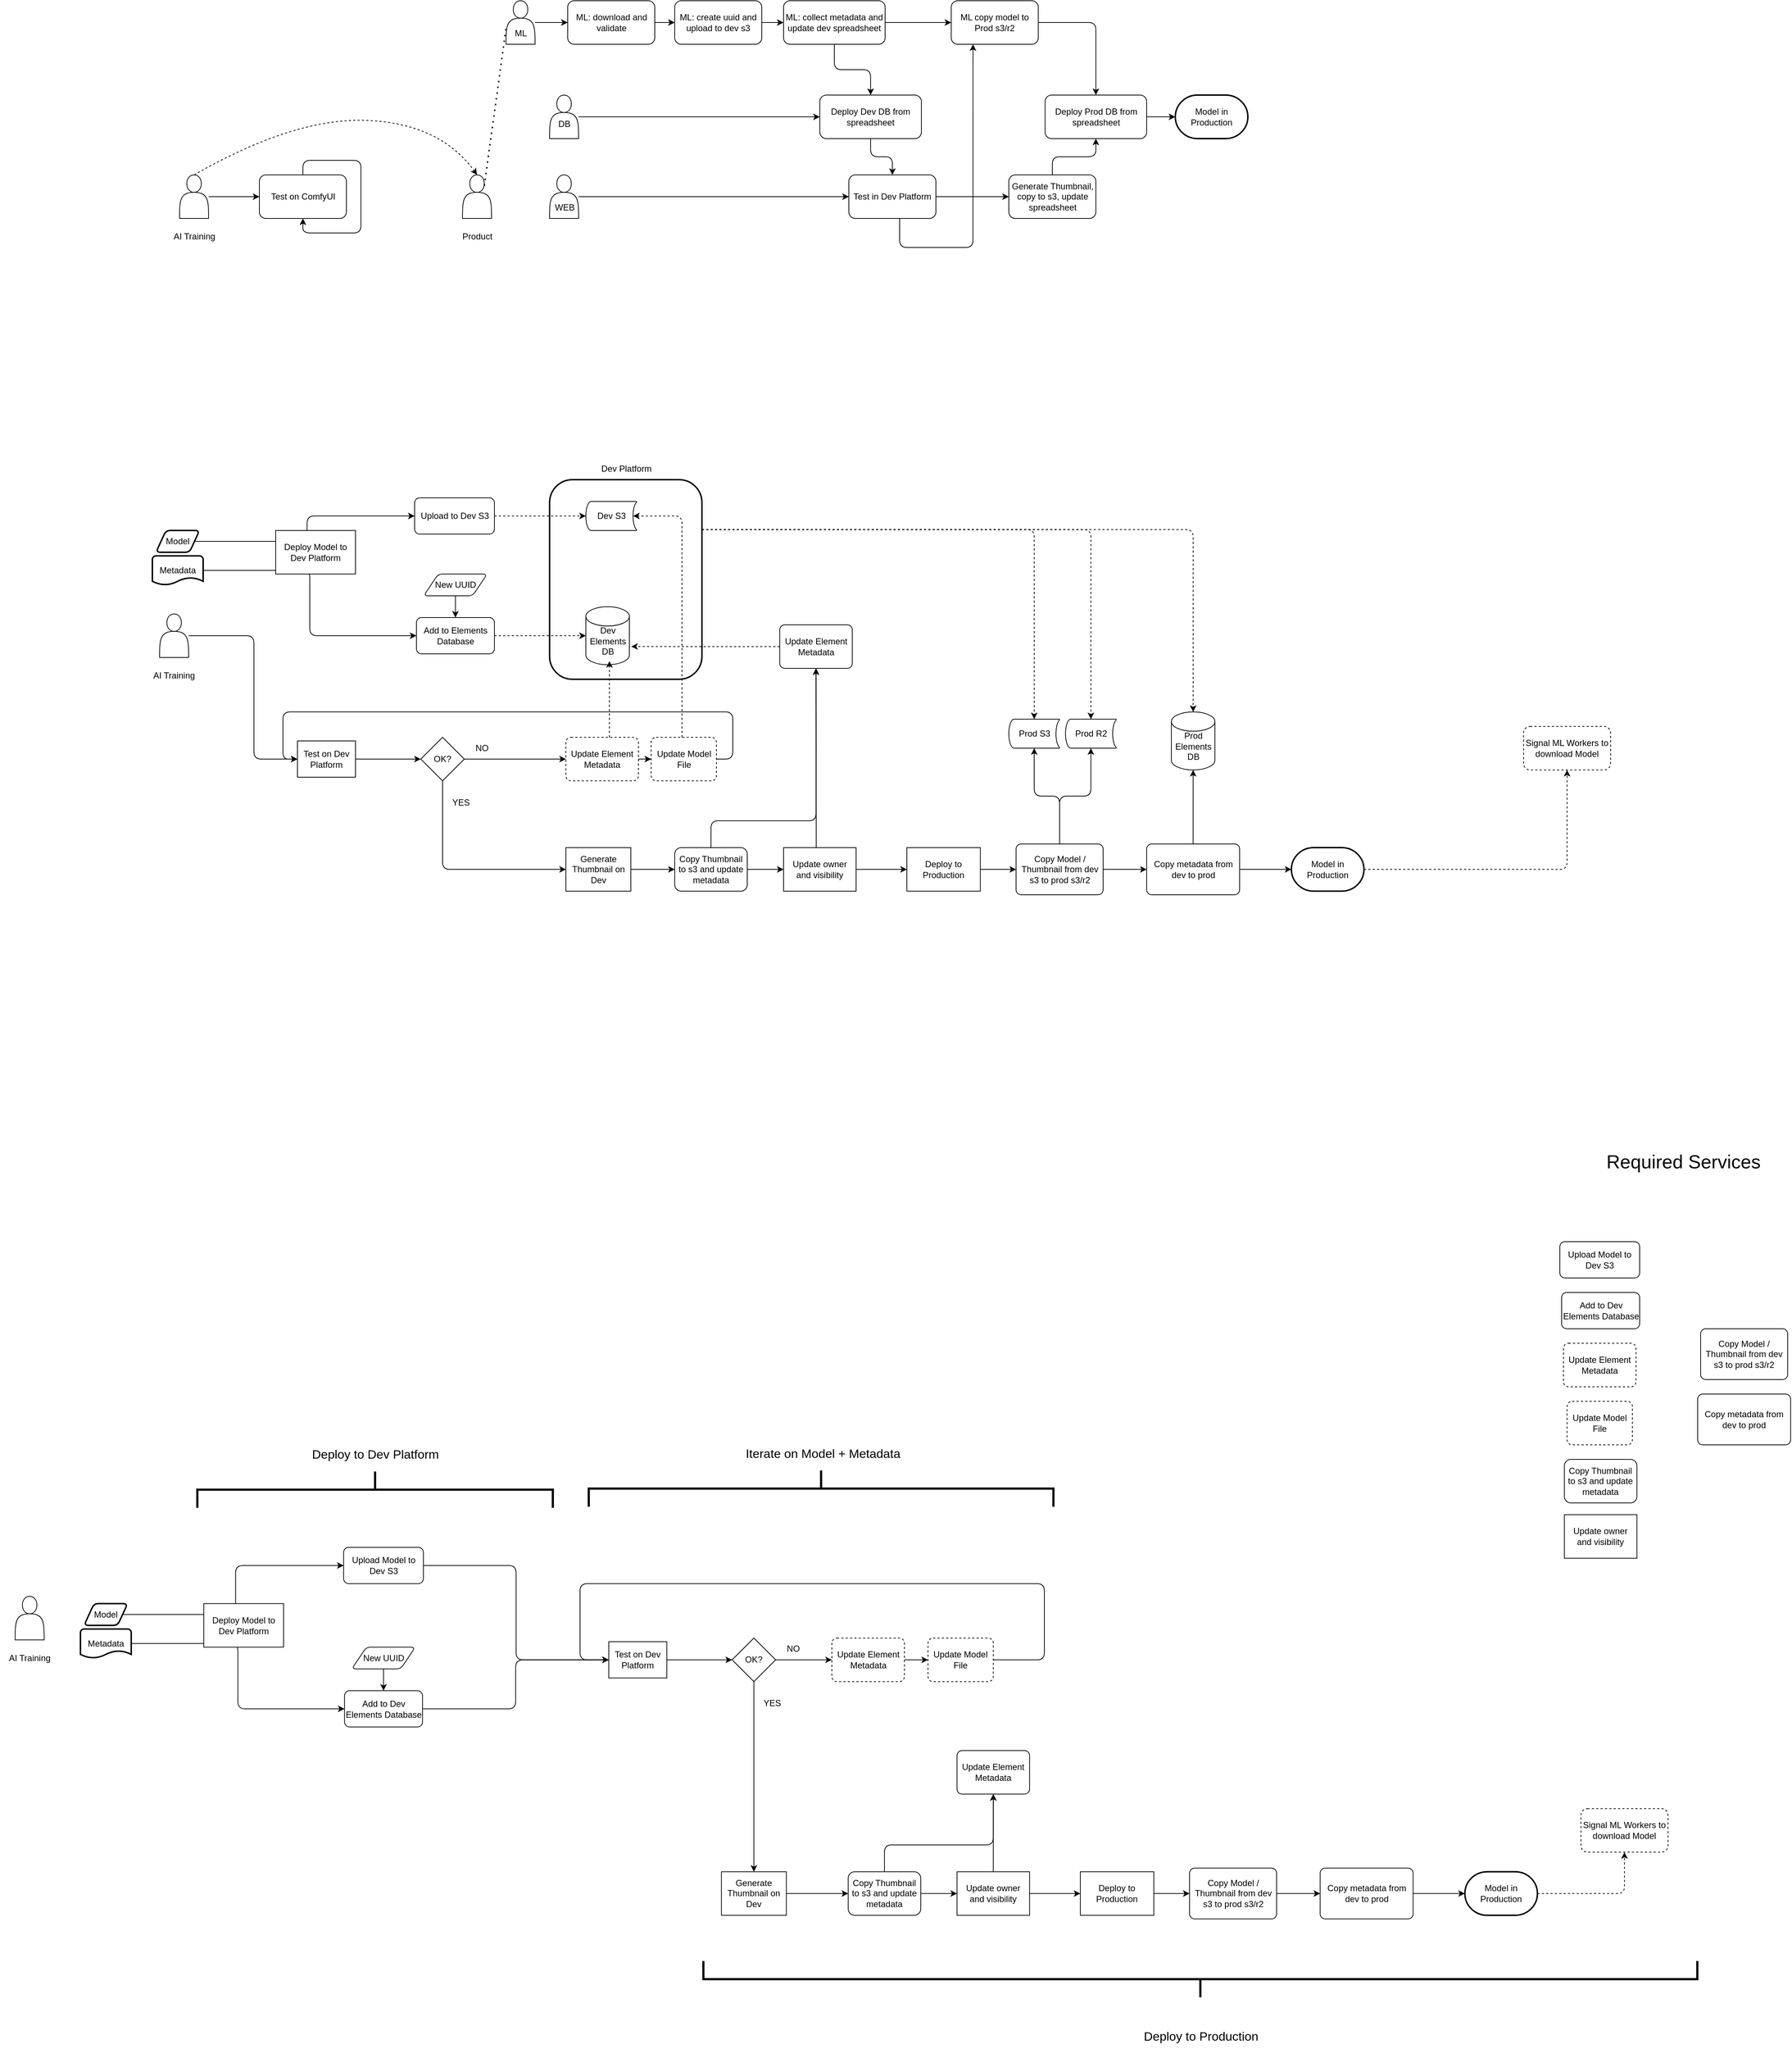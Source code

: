 <mxfile version="21.6.6" type="github">
  <diagram name="Page-1" id="fCquEHRTi7rFjkFJdamn">
    <mxGraphModel dx="4148" dy="2236" grid="1" gridSize="10" guides="1" tooltips="1" connect="1" arrows="1" fold="1" page="1" pageScale="1" pageWidth="3300" pageHeight="4681" math="0" shadow="0">
      <root>
        <mxCell id="0" />
        <mxCell id="1" parent="0" />
        <mxCell id="tbLJHxu7H_uGALW-EGp5-21" style="edgeStyle=orthogonalEdgeStyle;rounded=1;orthogonalLoop=1;jettySize=auto;html=1;entryX=0;entryY=0.5;entryDx=0;entryDy=0;" edge="1" parent="1" source="tbLJHxu7H_uGALW-EGp5-1" target="tbLJHxu7H_uGALW-EGp5-2">
          <mxGeometry relative="1" as="geometry" />
        </mxCell>
        <mxCell id="tbLJHxu7H_uGALW-EGp5-1" value="" style="shape=actor;whiteSpace=wrap;html=1;rounded=1;" vertex="1" parent="1">
          <mxGeometry x="347.5" y="420" width="40" height="60" as="geometry" />
        </mxCell>
        <mxCell id="tbLJHxu7H_uGALW-EGp5-2" value="Test on ComfyUI" style="rounded=1;whiteSpace=wrap;html=1;" vertex="1" parent="1">
          <mxGeometry x="457.5" y="420" width="120" height="60" as="geometry" />
        </mxCell>
        <mxCell id="tbLJHxu7H_uGALW-EGp5-45" style="edgeStyle=orthogonalEdgeStyle;rounded=1;orthogonalLoop=1;jettySize=auto;html=1;" edge="1" parent="1" source="tbLJHxu7H_uGALW-EGp5-4" target="tbLJHxu7H_uGALW-EGp5-5">
          <mxGeometry relative="1" as="geometry" />
        </mxCell>
        <mxCell id="tbLJHxu7H_uGALW-EGp5-4" value="&lt;p style=&quot;line-height: 140%;&quot;&gt;&lt;br&gt;&lt;/p&gt;" style="shape=actor;whiteSpace=wrap;html=1;rounded=1;" vertex="1" parent="1">
          <mxGeometry x="797.5" y="180" width="40" height="60" as="geometry" />
        </mxCell>
        <mxCell id="tbLJHxu7H_uGALW-EGp5-40" style="edgeStyle=orthogonalEdgeStyle;rounded=1;orthogonalLoop=1;jettySize=auto;html=1;entryX=0;entryY=0.5;entryDx=0;entryDy=0;" edge="1" parent="1" source="tbLJHxu7H_uGALW-EGp5-5" target="tbLJHxu7H_uGALW-EGp5-9">
          <mxGeometry relative="1" as="geometry" />
        </mxCell>
        <mxCell id="tbLJHxu7H_uGALW-EGp5-5" value="ML: download and validate" style="rounded=1;whiteSpace=wrap;html=1;" vertex="1" parent="1">
          <mxGeometry x="882.5" y="180" width="120" height="60" as="geometry" />
        </mxCell>
        <mxCell id="tbLJHxu7H_uGALW-EGp5-207" style="edgeStyle=orthogonalEdgeStyle;rounded=1;orthogonalLoop=1;jettySize=auto;html=1;entryX=0;entryY=0.5;entryDx=0;entryDy=0;" edge="1" parent="1" source="tbLJHxu7H_uGALW-EGp5-7" target="tbLJHxu7H_uGALW-EGp5-206">
          <mxGeometry relative="1" as="geometry" />
        </mxCell>
        <mxCell id="tbLJHxu7H_uGALW-EGp5-208" style="edgeStyle=orthogonalEdgeStyle;rounded=1;orthogonalLoop=1;jettySize=auto;html=1;entryX=0.5;entryY=0;entryDx=0;entryDy=0;" edge="1" parent="1" source="tbLJHxu7H_uGALW-EGp5-7" target="tbLJHxu7H_uGALW-EGp5-200">
          <mxGeometry relative="1" as="geometry" />
        </mxCell>
        <mxCell id="tbLJHxu7H_uGALW-EGp5-7" value="ML: collect metadata and update dev spreadsheet" style="rounded=1;whiteSpace=wrap;html=1;" vertex="1" parent="1">
          <mxGeometry x="1180" y="180" width="140" height="60" as="geometry" />
        </mxCell>
        <mxCell id="tbLJHxu7H_uGALW-EGp5-46" style="edgeStyle=orthogonalEdgeStyle;rounded=1;orthogonalLoop=1;jettySize=auto;html=1;entryX=0;entryY=0.5;entryDx=0;entryDy=0;" edge="1" parent="1" source="tbLJHxu7H_uGALW-EGp5-8" target="tbLJHxu7H_uGALW-EGp5-10">
          <mxGeometry relative="1" as="geometry" />
        </mxCell>
        <mxCell id="tbLJHxu7H_uGALW-EGp5-8" value="" style="shape=actor;whiteSpace=wrap;html=1;rounded=1;" vertex="1" parent="1">
          <mxGeometry x="857.5" y="420" width="40" height="60" as="geometry" />
        </mxCell>
        <mxCell id="tbLJHxu7H_uGALW-EGp5-213" style="edgeStyle=orthogonalEdgeStyle;rounded=1;orthogonalLoop=1;jettySize=auto;html=1;entryX=0;entryY=0.5;entryDx=0;entryDy=0;" edge="1" parent="1" source="tbLJHxu7H_uGALW-EGp5-9" target="tbLJHxu7H_uGALW-EGp5-7">
          <mxGeometry relative="1" as="geometry" />
        </mxCell>
        <mxCell id="tbLJHxu7H_uGALW-EGp5-9" value="ML: create uuid and upload to dev s3" style="rounded=1;whiteSpace=wrap;html=1;" vertex="1" parent="1">
          <mxGeometry x="1030" y="180" width="120" height="60" as="geometry" />
        </mxCell>
        <mxCell id="tbLJHxu7H_uGALW-EGp5-204" style="edgeStyle=orthogonalEdgeStyle;rounded=1;orthogonalLoop=1;jettySize=auto;html=1;entryX=0;entryY=0.5;entryDx=0;entryDy=0;" edge="1" parent="1" source="tbLJHxu7H_uGALW-EGp5-10" target="tbLJHxu7H_uGALW-EGp5-203">
          <mxGeometry relative="1" as="geometry" />
        </mxCell>
        <mxCell id="tbLJHxu7H_uGALW-EGp5-211" style="edgeStyle=orthogonalEdgeStyle;rounded=1;orthogonalLoop=1;jettySize=auto;html=1;entryX=0.25;entryY=1;entryDx=0;entryDy=0;" edge="1" parent="1" source="tbLJHxu7H_uGALW-EGp5-10" target="tbLJHxu7H_uGALW-EGp5-206">
          <mxGeometry relative="1" as="geometry">
            <Array as="points">
              <mxPoint x="1340" y="520" />
              <mxPoint x="1441" y="520" />
            </Array>
          </mxGeometry>
        </mxCell>
        <mxCell id="tbLJHxu7H_uGALW-EGp5-10" value="Test in Dev Platform" style="rounded=1;whiteSpace=wrap;html=1;" vertex="1" parent="1">
          <mxGeometry x="1270" y="420" width="120" height="60" as="geometry" />
        </mxCell>
        <mxCell id="tbLJHxu7H_uGALW-EGp5-15" value="Dev S3" style="strokeWidth=1;html=1;shape=mxgraph.flowchart.stored_data;whiteSpace=wrap;rounded=1;" vertex="1" parent="1">
          <mxGeometry x="907.5" y="870" width="70" height="40" as="geometry" />
        </mxCell>
        <mxCell id="tbLJHxu7H_uGALW-EGp5-17" value="&lt;br&gt;Dev Elements DB" style="strokeWidth=1;html=1;shape=mxgraph.flowchart.database;whiteSpace=wrap;rounded=1;" vertex="1" parent="1">
          <mxGeometry x="907.5" y="1015" width="60" height="80" as="geometry" />
        </mxCell>
        <mxCell id="tbLJHxu7H_uGALW-EGp5-23" style="edgeStyle=orthogonalEdgeStyle;rounded=1;orthogonalLoop=1;jettySize=auto;html=1;entryX=0.5;entryY=1;entryDx=0;entryDy=0;" edge="1" parent="1" source="tbLJHxu7H_uGALW-EGp5-2" target="tbLJHxu7H_uGALW-EGp5-2">
          <mxGeometry relative="1" as="geometry" />
        </mxCell>
        <mxCell id="tbLJHxu7H_uGALW-EGp5-24" value="" style="shape=actor;whiteSpace=wrap;html=1;rounded=1;" vertex="1" parent="1">
          <mxGeometry x="737.5" y="420" width="40" height="60" as="geometry" />
        </mxCell>
        <mxCell id="tbLJHxu7H_uGALW-EGp5-25" value="" style="curved=1;endArrow=classic;html=1;rounded=1;exitX=0.5;exitY=0;exitDx=0;exitDy=0;entryX=0.5;entryY=0;entryDx=0;entryDy=0;dashed=1;" edge="1" parent="1" source="tbLJHxu7H_uGALW-EGp5-1" target="tbLJHxu7H_uGALW-EGp5-24">
          <mxGeometry width="50" height="50" relative="1" as="geometry">
            <mxPoint x="1137.5" y="500" as="sourcePoint" />
            <mxPoint x="1187.5" y="450" as="targetPoint" />
            <Array as="points">
              <mxPoint x="507.5" y="340" />
              <mxPoint x="707.5" y="350" />
            </Array>
          </mxGeometry>
        </mxCell>
        <mxCell id="tbLJHxu7H_uGALW-EGp5-26" value="AI Training" style="text;html=1;strokeColor=none;fillColor=none;align=center;verticalAlign=middle;whiteSpace=wrap;rounded=1;" vertex="1" parent="1">
          <mxGeometry x="327.5" y="490" width="80" height="30" as="geometry" />
        </mxCell>
        <mxCell id="tbLJHxu7H_uGALW-EGp5-27" value="Product" style="text;html=1;strokeColor=none;fillColor=none;align=center;verticalAlign=middle;whiteSpace=wrap;rounded=1;" vertex="1" parent="1">
          <mxGeometry x="717.5" y="490" width="80" height="30" as="geometry" />
        </mxCell>
        <mxCell id="tbLJHxu7H_uGALW-EGp5-31" value="" style="endArrow=none;dashed=1;html=1;dashPattern=1 3;strokeWidth=2;rounded=1;exitX=0.75;exitY=0.25;exitDx=0;exitDy=0;exitPerimeter=0;entryX=0.008;entryY=0.592;entryDx=0;entryDy=0;entryPerimeter=0;" edge="1" parent="1" source="tbLJHxu7H_uGALW-EGp5-24" target="tbLJHxu7H_uGALW-EGp5-4">
          <mxGeometry width="50" height="50" relative="1" as="geometry">
            <mxPoint x="1027.5" y="470" as="sourcePoint" />
            <mxPoint x="1077.5" y="420" as="targetPoint" />
          </mxGeometry>
        </mxCell>
        <mxCell id="tbLJHxu7H_uGALW-EGp5-34" value="ML" style="text;html=1;strokeColor=none;fillColor=none;align=center;verticalAlign=middle;whiteSpace=wrap;rounded=1;" vertex="1" parent="1">
          <mxGeometry x="777.5" y="210" width="80" height="30" as="geometry" />
        </mxCell>
        <mxCell id="tbLJHxu7H_uGALW-EGp5-52" value="Model in Production" style="strokeWidth=2;html=1;shape=mxgraph.flowchart.terminator;whiteSpace=wrap;rounded=1;" vertex="1" parent="1">
          <mxGeometry x="1720" y="310" width="100" height="60" as="geometry" />
        </mxCell>
        <mxCell id="tbLJHxu7H_uGALW-EGp5-80" style="edgeStyle=orthogonalEdgeStyle;rounded=1;orthogonalLoop=1;jettySize=auto;html=1;entryX=0;entryY=0.5;entryDx=0;entryDy=0;" edge="1" parent="1" source="tbLJHxu7H_uGALW-EGp5-54" target="tbLJHxu7H_uGALW-EGp5-79">
          <mxGeometry relative="1" as="geometry">
            <Array as="points">
              <mxPoint x="450" y="1055" />
              <mxPoint x="450" y="1225" />
            </Array>
          </mxGeometry>
        </mxCell>
        <mxCell id="tbLJHxu7H_uGALW-EGp5-54" value="" style="shape=actor;whiteSpace=wrap;html=1;rounded=1;" vertex="1" parent="1">
          <mxGeometry x="320" y="1025" width="40" height="60" as="geometry" />
        </mxCell>
        <mxCell id="tbLJHxu7H_uGALW-EGp5-55" value="AI Training" style="text;html=1;strokeColor=none;fillColor=none;align=center;verticalAlign=middle;whiteSpace=wrap;rounded=1;" vertex="1" parent="1">
          <mxGeometry x="300" y="1095" width="80" height="30" as="geometry" />
        </mxCell>
        <mxCell id="tbLJHxu7H_uGALW-EGp5-128" style="edgeStyle=orthogonalEdgeStyle;rounded=1;orthogonalLoop=1;jettySize=auto;html=1;entryX=0;entryY=0.5;entryDx=0;entryDy=0;" edge="1" parent="1" source="tbLJHxu7H_uGALW-EGp5-56" target="tbLJHxu7H_uGALW-EGp5-63">
          <mxGeometry relative="1" as="geometry" />
        </mxCell>
        <mxCell id="tbLJHxu7H_uGALW-EGp5-56" value="Model" style="shape=parallelogram;html=1;strokeWidth=2;perimeter=parallelogramPerimeter;whiteSpace=wrap;rounded=1;arcSize=12;size=0.23;" vertex="1" parent="1">
          <mxGeometry x="315" y="910" width="60" height="30" as="geometry" />
        </mxCell>
        <mxCell id="tbLJHxu7H_uGALW-EGp5-129" style="edgeStyle=orthogonalEdgeStyle;rounded=1;orthogonalLoop=1;jettySize=auto;html=1;entryX=0;entryY=0.5;entryDx=0;entryDy=0;" edge="1" parent="1" source="tbLJHxu7H_uGALW-EGp5-61" target="tbLJHxu7H_uGALW-EGp5-64">
          <mxGeometry relative="1" as="geometry" />
        </mxCell>
        <mxCell id="tbLJHxu7H_uGALW-EGp5-61" value="Metadata" style="strokeWidth=2;html=1;shape=mxgraph.flowchart.document2;whiteSpace=wrap;size=0.25;rounded=1;" vertex="1" parent="1">
          <mxGeometry x="310" y="945" width="70" height="40" as="geometry" />
        </mxCell>
        <mxCell id="tbLJHxu7H_uGALW-EGp5-95" style="edgeStyle=orthogonalEdgeStyle;rounded=1;orthogonalLoop=1;jettySize=auto;html=1;entryX=0;entryY=0.5;entryDx=0;entryDy=0;entryPerimeter=0;dashed=1;strokeWidth=1;" edge="1" parent="1" source="tbLJHxu7H_uGALW-EGp5-63" target="tbLJHxu7H_uGALW-EGp5-15">
          <mxGeometry relative="1" as="geometry">
            <Array as="points">
              <mxPoint x="780" y="890" />
              <mxPoint x="780" y="890" />
            </Array>
          </mxGeometry>
        </mxCell>
        <mxCell id="tbLJHxu7H_uGALW-EGp5-63" value="Upload to Dev S3" style="rounded=1;whiteSpace=wrap;html=1;absoluteArcSize=1;arcSize=14;strokeWidth=1;" vertex="1" parent="1">
          <mxGeometry x="671.5" y="865" width="110" height="50" as="geometry" />
        </mxCell>
        <mxCell id="tbLJHxu7H_uGALW-EGp5-85" style="edgeStyle=orthogonalEdgeStyle;rounded=1;orthogonalLoop=1;jettySize=auto;html=1;entryX=0;entryY=0.5;entryDx=0;entryDy=0;entryPerimeter=0;dashed=1;strokeWidth=1;" edge="1" parent="1" source="tbLJHxu7H_uGALW-EGp5-64" target="tbLJHxu7H_uGALW-EGp5-17">
          <mxGeometry relative="1" as="geometry" />
        </mxCell>
        <mxCell id="tbLJHxu7H_uGALW-EGp5-64" value="Add to Elements Database" style="rounded=1;whiteSpace=wrap;html=1;absoluteArcSize=1;arcSize=14;strokeWidth=1;" vertex="1" parent="1">
          <mxGeometry x="674" y="1030" width="107.5" height="50" as="geometry" />
        </mxCell>
        <mxCell id="tbLJHxu7H_uGALW-EGp5-77" style="edgeStyle=orthogonalEdgeStyle;rounded=1;orthogonalLoop=1;jettySize=auto;html=1;entryX=0.5;entryY=0;entryDx=0;entryDy=0;strokeWidth=1;" edge="1" parent="1" source="tbLJHxu7H_uGALW-EGp5-73" target="tbLJHxu7H_uGALW-EGp5-64">
          <mxGeometry relative="1" as="geometry" />
        </mxCell>
        <mxCell id="tbLJHxu7H_uGALW-EGp5-73" value="New UUID" style="shape=parallelogram;html=1;strokeWidth=1;perimeter=parallelogramPerimeter;whiteSpace=wrap;rounded=1;arcSize=12;size=0.23;" vertex="1" parent="1">
          <mxGeometry x="684" y="970" width="87.5" height="30" as="geometry" />
        </mxCell>
        <mxCell id="tbLJHxu7H_uGALW-EGp5-99" style="edgeStyle=orthogonalEdgeStyle;rounded=1;orthogonalLoop=1;jettySize=auto;html=1;entryX=0;entryY=0.5;entryDx=0;entryDy=0;entryPerimeter=0;strokeWidth=1;" edge="1" parent="1" source="tbLJHxu7H_uGALW-EGp5-79" target="tbLJHxu7H_uGALW-EGp5-86">
          <mxGeometry relative="1" as="geometry" />
        </mxCell>
        <mxCell id="tbLJHxu7H_uGALW-EGp5-79" value="Test on Dev Platform" style="rounded=1;whiteSpace=wrap;html=1;absoluteArcSize=1;arcSize=0;strokeWidth=1;" vertex="1" parent="1">
          <mxGeometry x="510" y="1200" width="80" height="50" as="geometry" />
        </mxCell>
        <mxCell id="tbLJHxu7H_uGALW-EGp5-96" style="edgeStyle=orthogonalEdgeStyle;rounded=1;orthogonalLoop=1;jettySize=auto;html=1;entryX=0;entryY=0.5;entryDx=0;entryDy=0;strokeWidth=1;" edge="1" parent="1" source="tbLJHxu7H_uGALW-EGp5-86" target="tbLJHxu7H_uGALW-EGp5-92">
          <mxGeometry relative="1" as="geometry" />
        </mxCell>
        <mxCell id="tbLJHxu7H_uGALW-EGp5-161" style="edgeStyle=orthogonalEdgeStyle;rounded=1;orthogonalLoop=1;jettySize=auto;html=1;entryX=0;entryY=0.5;entryDx=0;entryDy=0;" edge="1" parent="1" source="tbLJHxu7H_uGALW-EGp5-86" target="tbLJHxu7H_uGALW-EGp5-103">
          <mxGeometry relative="1" as="geometry">
            <Array as="points">
              <mxPoint x="710" y="1377" />
            </Array>
          </mxGeometry>
        </mxCell>
        <mxCell id="tbLJHxu7H_uGALW-EGp5-86" value="OK?" style="strokeWidth=1;html=1;shape=mxgraph.flowchart.decision;whiteSpace=wrap;rounded=1;" vertex="1" parent="1">
          <mxGeometry x="680" y="1195" width="60" height="60" as="geometry" />
        </mxCell>
        <mxCell id="tbLJHxu7H_uGALW-EGp5-110" style="edgeStyle=orthogonalEdgeStyle;rounded=1;orthogonalLoop=1;jettySize=auto;html=1;entryX=0;entryY=0.5;entryDx=0;entryDy=0;strokeWidth=1;" edge="1" parent="1" source="tbLJHxu7H_uGALW-EGp5-92" target="tbLJHxu7H_uGALW-EGp5-107">
          <mxGeometry relative="1" as="geometry" />
        </mxCell>
        <mxCell id="tbLJHxu7H_uGALW-EGp5-131" style="edgeStyle=orthogonalEdgeStyle;rounded=1;orthogonalLoop=1;jettySize=auto;html=1;entryX=0.393;entryY=0.909;entryDx=0;entryDy=0;entryPerimeter=0;dashed=1;strokeWidth=1;" edge="1" parent="1" source="tbLJHxu7H_uGALW-EGp5-92" target="tbLJHxu7H_uGALW-EGp5-124">
          <mxGeometry relative="1" as="geometry">
            <Array as="points">
              <mxPoint x="940" y="1170" />
              <mxPoint x="940" y="1170" />
            </Array>
          </mxGeometry>
        </mxCell>
        <mxCell id="tbLJHxu7H_uGALW-EGp5-92" value="Update Element Metadata" style="rounded=1;whiteSpace=wrap;html=1;absoluteArcSize=1;arcSize=14;strokeWidth=1;dashed=1;" vertex="1" parent="1">
          <mxGeometry x="880" y="1195" width="100" height="60" as="geometry" />
        </mxCell>
        <mxCell id="tbLJHxu7H_uGALW-EGp5-100" value="NO" style="text;html=1;align=center;verticalAlign=middle;resizable=0;points=[];autosize=1;strokeColor=none;fillColor=none;strokeWidth=1;" vertex="1" parent="1">
          <mxGeometry x="744.25" y="1195" width="40" height="30" as="geometry" />
        </mxCell>
        <mxCell id="tbLJHxu7H_uGALW-EGp5-102" value="YES" style="text;html=1;align=center;verticalAlign=middle;resizable=0;points=[];autosize=1;strokeColor=none;fillColor=none;strokeWidth=1;" vertex="1" parent="1">
          <mxGeometry x="710" y="1270" width="50" height="30" as="geometry" />
        </mxCell>
        <mxCell id="tbLJHxu7H_uGALW-EGp5-160" style="edgeStyle=orthogonalEdgeStyle;rounded=1;orthogonalLoop=1;jettySize=auto;html=1;entryX=0;entryY=0.5;entryDx=0;entryDy=0;" edge="1" parent="1" source="tbLJHxu7H_uGALW-EGp5-103" target="tbLJHxu7H_uGALW-EGp5-159">
          <mxGeometry relative="1" as="geometry" />
        </mxCell>
        <mxCell id="tbLJHxu7H_uGALW-EGp5-103" value="Generate Thumbnail on Dev" style="rounded=1;whiteSpace=wrap;html=1;absoluteArcSize=1;arcSize=0;strokeWidth=1;" vertex="1" parent="1">
          <mxGeometry x="880" y="1347" width="89.5" height="60" as="geometry" />
        </mxCell>
        <mxCell id="tbLJHxu7H_uGALW-EGp5-109" style="edgeStyle=orthogonalEdgeStyle;rounded=1;orthogonalLoop=1;jettySize=auto;html=1;entryX=0.93;entryY=0.5;entryDx=0;entryDy=0;entryPerimeter=0;dashed=1;strokeWidth=1;" edge="1" parent="1" source="tbLJHxu7H_uGALW-EGp5-107" target="tbLJHxu7H_uGALW-EGp5-15">
          <mxGeometry relative="1" as="geometry">
            <Array as="points">
              <mxPoint x="1040" y="890" />
            </Array>
          </mxGeometry>
        </mxCell>
        <mxCell id="tbLJHxu7H_uGALW-EGp5-158" style="edgeStyle=orthogonalEdgeStyle;rounded=1;orthogonalLoop=1;jettySize=auto;html=1;entryX=0;entryY=0.5;entryDx=0;entryDy=0;" edge="1" parent="1" source="tbLJHxu7H_uGALW-EGp5-107" target="tbLJHxu7H_uGALW-EGp5-79">
          <mxGeometry relative="1" as="geometry">
            <Array as="points">
              <mxPoint x="1110" y="1225" />
              <mxPoint x="1110" y="1160" />
              <mxPoint x="490" y="1160" />
              <mxPoint x="490" y="1225" />
            </Array>
          </mxGeometry>
        </mxCell>
        <mxCell id="tbLJHxu7H_uGALW-EGp5-107" value="Update Model File" style="rounded=1;whiteSpace=wrap;html=1;absoluteArcSize=1;arcSize=14;strokeWidth=1;dashed=1;" vertex="1" parent="1">
          <mxGeometry x="997.5" y="1195" width="90" height="60" as="geometry" />
        </mxCell>
        <mxCell id="tbLJHxu7H_uGALW-EGp5-140" style="edgeStyle=orthogonalEdgeStyle;rounded=1;orthogonalLoop=1;jettySize=auto;html=1;entryX=0;entryY=0.5;entryDx=0;entryDy=0;" edge="1" parent="1" source="tbLJHxu7H_uGALW-EGp5-111" target="tbLJHxu7H_uGALW-EGp5-119">
          <mxGeometry relative="1" as="geometry" />
        </mxCell>
        <mxCell id="tbLJHxu7H_uGALW-EGp5-111" value="Deploy to Production" style="rounded=1;whiteSpace=wrap;html=1;absoluteArcSize=1;arcSize=0;strokeWidth=1;" vertex="1" parent="1">
          <mxGeometry x="1350" y="1347" width="101.25" height="60" as="geometry" />
        </mxCell>
        <mxCell id="tbLJHxu7H_uGALW-EGp5-116" style="edgeStyle=orthogonalEdgeStyle;rounded=1;orthogonalLoop=1;jettySize=auto;html=1;entryX=0;entryY=0.5;entryDx=0;entryDy=0;strokeWidth=1;" edge="1" parent="1" source="tbLJHxu7H_uGALW-EGp5-112" target="tbLJHxu7H_uGALW-EGp5-111">
          <mxGeometry relative="1" as="geometry" />
        </mxCell>
        <mxCell id="tbLJHxu7H_uGALW-EGp5-136" style="edgeStyle=orthogonalEdgeStyle;rounded=1;orthogonalLoop=1;jettySize=auto;html=1;entryX=0.5;entryY=1;entryDx=0;entryDy=0;strokeWidth=1;" edge="1" parent="1" source="tbLJHxu7H_uGALW-EGp5-112" target="tbLJHxu7H_uGALW-EGp5-132">
          <mxGeometry relative="1" as="geometry">
            <Array as="points">
              <mxPoint x="1225" y="1200" />
              <mxPoint x="1225" y="1200" />
            </Array>
          </mxGeometry>
        </mxCell>
        <mxCell id="tbLJHxu7H_uGALW-EGp5-112" value="Update owner and visibility" style="rounded=1;whiteSpace=wrap;html=1;absoluteArcSize=1;arcSize=0;strokeWidth=1;" vertex="1" parent="1">
          <mxGeometry x="1180" y="1347" width="100" height="60" as="geometry" />
        </mxCell>
        <mxCell id="tbLJHxu7H_uGALW-EGp5-144" style="edgeStyle=orthogonalEdgeStyle;rounded=1;orthogonalLoop=1;jettySize=auto;html=1;entryX=0.5;entryY=1;entryDx=0;entryDy=0;entryPerimeter=0;" edge="1" parent="1" source="tbLJHxu7H_uGALW-EGp5-118" target="tbLJHxu7H_uGALW-EGp5-137">
          <mxGeometry relative="1" as="geometry" />
        </mxCell>
        <mxCell id="tbLJHxu7H_uGALW-EGp5-167" style="edgeStyle=orthogonalEdgeStyle;rounded=1;orthogonalLoop=1;jettySize=auto;html=1;entryX=0;entryY=0.5;entryDx=0;entryDy=0;entryPerimeter=0;" edge="1" parent="1" source="tbLJHxu7H_uGALW-EGp5-118" target="tbLJHxu7H_uGALW-EGp5-166">
          <mxGeometry relative="1" as="geometry" />
        </mxCell>
        <mxCell id="tbLJHxu7H_uGALW-EGp5-118" value="Copy metadata from dev to prod" style="rounded=1;whiteSpace=wrap;html=1;absoluteArcSize=1;arcSize=14;strokeWidth=1;" vertex="1" parent="1">
          <mxGeometry x="1680.5" y="1342" width="128.13" height="70" as="geometry" />
        </mxCell>
        <mxCell id="tbLJHxu7H_uGALW-EGp5-141" style="edgeStyle=orthogonalEdgeStyle;rounded=1;orthogonalLoop=1;jettySize=auto;html=1;entryX=0;entryY=0.5;entryDx=0;entryDy=0;" edge="1" parent="1" source="tbLJHxu7H_uGALW-EGp5-119" target="tbLJHxu7H_uGALW-EGp5-118">
          <mxGeometry relative="1" as="geometry" />
        </mxCell>
        <mxCell id="tbLJHxu7H_uGALW-EGp5-142" style="edgeStyle=orthogonalEdgeStyle;rounded=1;orthogonalLoop=1;jettySize=auto;html=1;" edge="1" parent="1" source="tbLJHxu7H_uGALW-EGp5-119" target="tbLJHxu7H_uGALW-EGp5-138">
          <mxGeometry relative="1" as="geometry" />
        </mxCell>
        <mxCell id="tbLJHxu7H_uGALW-EGp5-143" style="edgeStyle=orthogonalEdgeStyle;rounded=1;orthogonalLoop=1;jettySize=auto;html=1;entryX=0.5;entryY=1;entryDx=0;entryDy=0;entryPerimeter=0;" edge="1" parent="1" source="tbLJHxu7H_uGALW-EGp5-119" target="tbLJHxu7H_uGALW-EGp5-139">
          <mxGeometry relative="1" as="geometry" />
        </mxCell>
        <mxCell id="tbLJHxu7H_uGALW-EGp5-119" value="Copy Model / Thumbnail from dev s3 to prod s3/r2" style="rounded=1;whiteSpace=wrap;html=1;absoluteArcSize=1;arcSize=14;strokeWidth=1;" vertex="1" parent="1">
          <mxGeometry x="1500.5" y="1342" width="120" height="70" as="geometry" />
        </mxCell>
        <mxCell id="tbLJHxu7H_uGALW-EGp5-147" style="edgeStyle=orthogonalEdgeStyle;rounded=1;orthogonalLoop=1;jettySize=auto;html=1;exitX=1;exitY=0.25;exitDx=0;exitDy=0;entryX=0.5;entryY=0;entryDx=0;entryDy=0;entryPerimeter=0;dashed=1;" edge="1" parent="1" source="tbLJHxu7H_uGALW-EGp5-124" target="tbLJHxu7H_uGALW-EGp5-138">
          <mxGeometry relative="1" as="geometry" />
        </mxCell>
        <mxCell id="tbLJHxu7H_uGALW-EGp5-149" style="edgeStyle=orthogonalEdgeStyle;rounded=1;orthogonalLoop=1;jettySize=auto;html=1;exitX=1;exitY=0.25;exitDx=0;exitDy=0;entryX=0.5;entryY=0;entryDx=0;entryDy=0;entryPerimeter=0;dashed=1;" edge="1" parent="1" source="tbLJHxu7H_uGALW-EGp5-124" target="tbLJHxu7H_uGALW-EGp5-139">
          <mxGeometry relative="1" as="geometry" />
        </mxCell>
        <mxCell id="tbLJHxu7H_uGALW-EGp5-150" style="edgeStyle=orthogonalEdgeStyle;rounded=1;orthogonalLoop=1;jettySize=auto;html=1;exitX=1;exitY=0.25;exitDx=0;exitDy=0;entryX=0.5;entryY=0;entryDx=0;entryDy=0;entryPerimeter=0;dashed=1;" edge="1" parent="1" source="tbLJHxu7H_uGALW-EGp5-124" target="tbLJHxu7H_uGALW-EGp5-137">
          <mxGeometry relative="1" as="geometry" />
        </mxCell>
        <mxCell id="tbLJHxu7H_uGALW-EGp5-124" value="" style="rounded=1;whiteSpace=wrap;html=1;fillColor=none;strokeWidth=2;deletable=1;" vertex="1" parent="1">
          <mxGeometry x="857.5" y="840" width="210" height="275" as="geometry" />
        </mxCell>
        <mxCell id="tbLJHxu7H_uGALW-EGp5-126" value="Dev Platform" style="text;html=1;align=center;verticalAlign=middle;resizable=0;points=[];autosize=1;strokeColor=none;fillColor=none;strokeWidth=1;" vertex="1" parent="1">
          <mxGeometry x="917.5" y="810" width="90" height="30" as="geometry" />
        </mxCell>
        <mxCell id="tbLJHxu7H_uGALW-EGp5-127" value="Deploy Model to Dev Platform" style="rounded=1;whiteSpace=wrap;html=1;arcSize=0;strokeWidth=1;" vertex="1" parent="1">
          <mxGeometry x="480" y="910" width="110" height="60" as="geometry" />
        </mxCell>
        <mxCell id="tbLJHxu7H_uGALW-EGp5-135" style="edgeStyle=orthogonalEdgeStyle;rounded=1;orthogonalLoop=1;jettySize=auto;html=1;entryX=0.536;entryY=0.836;entryDx=0;entryDy=0;entryPerimeter=0;dashed=1;strokeWidth=1;" edge="1" parent="1" source="tbLJHxu7H_uGALW-EGp5-132" target="tbLJHxu7H_uGALW-EGp5-124">
          <mxGeometry relative="1" as="geometry" />
        </mxCell>
        <mxCell id="tbLJHxu7H_uGALW-EGp5-132" value="Update Element Metadata" style="rounded=1;whiteSpace=wrap;html=1;absoluteArcSize=1;arcSize=14;strokeWidth=1;" vertex="1" parent="1">
          <mxGeometry x="1174.75" y="1040" width="100" height="60" as="geometry" />
        </mxCell>
        <mxCell id="tbLJHxu7H_uGALW-EGp5-137" value="&lt;br&gt;Prod Elements DB" style="strokeWidth=1;html=1;shape=mxgraph.flowchart.database;whiteSpace=wrap;rounded=1;" vertex="1" parent="1">
          <mxGeometry x="1714.57" y="1160" width="60" height="80" as="geometry" />
        </mxCell>
        <mxCell id="tbLJHxu7H_uGALW-EGp5-138" value="Prod S3" style="strokeWidth=1;html=1;shape=mxgraph.flowchart.stored_data;whiteSpace=wrap;rounded=1;" vertex="1" parent="1">
          <mxGeometry x="1490.5" y="1170" width="70" height="40" as="geometry" />
        </mxCell>
        <mxCell id="tbLJHxu7H_uGALW-EGp5-139" value="Prod R2" style="strokeWidth=1;html=1;shape=mxgraph.flowchart.stored_data;whiteSpace=wrap;rounded=1;" vertex="1" parent="1">
          <mxGeometry x="1568.63" y="1170" width="70" height="40" as="geometry" />
        </mxCell>
        <mxCell id="tbLJHxu7H_uGALW-EGp5-163" style="edgeStyle=orthogonalEdgeStyle;rounded=1;orthogonalLoop=1;jettySize=auto;html=1;entryX=0;entryY=0.5;entryDx=0;entryDy=0;" edge="1" parent="1" source="tbLJHxu7H_uGALW-EGp5-159" target="tbLJHxu7H_uGALW-EGp5-112">
          <mxGeometry relative="1" as="geometry" />
        </mxCell>
        <mxCell id="tbLJHxu7H_uGALW-EGp5-164" style="edgeStyle=orthogonalEdgeStyle;rounded=1;orthogonalLoop=1;jettySize=auto;html=1;entryX=0.5;entryY=1;entryDx=0;entryDy=0;" edge="1" parent="1" source="tbLJHxu7H_uGALW-EGp5-159" target="tbLJHxu7H_uGALW-EGp5-132">
          <mxGeometry relative="1" as="geometry">
            <Array as="points">
              <mxPoint x="1080" y="1310" />
              <mxPoint x="1225" y="1310" />
            </Array>
          </mxGeometry>
        </mxCell>
        <mxCell id="tbLJHxu7H_uGALW-EGp5-159" value="Copy Thumbnail to s3 and update metadata" style="rounded=1;whiteSpace=wrap;html=1;" vertex="1" parent="1">
          <mxGeometry x="1030" y="1347" width="100" height="60" as="geometry" />
        </mxCell>
        <mxCell id="tbLJHxu7H_uGALW-EGp5-170" style="edgeStyle=orthogonalEdgeStyle;rounded=1;orthogonalLoop=1;jettySize=auto;html=1;entryX=0.5;entryY=1;entryDx=0;entryDy=0;dashed=1;" edge="1" parent="1" source="tbLJHxu7H_uGALW-EGp5-166" target="tbLJHxu7H_uGALW-EGp5-169">
          <mxGeometry relative="1" as="geometry" />
        </mxCell>
        <mxCell id="tbLJHxu7H_uGALW-EGp5-166" value="Model in Production" style="strokeWidth=2;html=1;shape=mxgraph.flowchart.terminator;whiteSpace=wrap;rounded=1;" vertex="1" parent="1">
          <mxGeometry x="1880" y="1347" width="100" height="60" as="geometry" />
        </mxCell>
        <mxCell id="tbLJHxu7H_uGALW-EGp5-169" value="Signal ML Workers to download Model" style="rounded=1;whiteSpace=wrap;html=1;dashed=1;" vertex="1" parent="1">
          <mxGeometry x="2200" y="1180" width="120" height="60" as="geometry" />
        </mxCell>
        <mxCell id="tbLJHxu7H_uGALW-EGp5-197" style="edgeStyle=orthogonalEdgeStyle;rounded=1;orthogonalLoop=1;jettySize=auto;html=1;entryX=0;entryY=0.5;entryDx=0;entryDy=0;" edge="1" parent="1" source="tbLJHxu7H_uGALW-EGp5-198" target="tbLJHxu7H_uGALW-EGp5-200">
          <mxGeometry relative="1" as="geometry">
            <mxPoint x="987.5" y="360" as="targetPoint" />
          </mxGeometry>
        </mxCell>
        <mxCell id="tbLJHxu7H_uGALW-EGp5-198" value="" style="shape=actor;whiteSpace=wrap;html=1;rounded=1;" vertex="1" parent="1">
          <mxGeometry x="857.5" y="310" width="40" height="60" as="geometry" />
        </mxCell>
        <mxCell id="tbLJHxu7H_uGALW-EGp5-199" value="DB" style="text;html=1;strokeColor=none;fillColor=none;align=center;verticalAlign=middle;whiteSpace=wrap;rounded=1;" vertex="1" parent="1">
          <mxGeometry x="837.5" y="335" width="80" height="30" as="geometry" />
        </mxCell>
        <mxCell id="tbLJHxu7H_uGALW-EGp5-209" style="edgeStyle=orthogonalEdgeStyle;rounded=1;orthogonalLoop=1;jettySize=auto;html=1;entryX=0.5;entryY=0;entryDx=0;entryDy=0;" edge="1" parent="1" source="tbLJHxu7H_uGALW-EGp5-200" target="tbLJHxu7H_uGALW-EGp5-10">
          <mxGeometry relative="1" as="geometry" />
        </mxCell>
        <mxCell id="tbLJHxu7H_uGALW-EGp5-200" value="Deploy Dev DB from spreadsheet" style="rounded=1;whiteSpace=wrap;html=1;" vertex="1" parent="1">
          <mxGeometry x="1230" y="310" width="140" height="60" as="geometry" />
        </mxCell>
        <mxCell id="tbLJHxu7H_uGALW-EGp5-216" style="edgeStyle=orthogonalEdgeStyle;rounded=1;orthogonalLoop=1;jettySize=auto;html=1;entryX=0.5;entryY=1;entryDx=0;entryDy=0;" edge="1" parent="1" source="tbLJHxu7H_uGALW-EGp5-203" target="tbLJHxu7H_uGALW-EGp5-212">
          <mxGeometry relative="1" as="geometry" />
        </mxCell>
        <mxCell id="tbLJHxu7H_uGALW-EGp5-203" value="Generate Thumbnail, copy to s3, update spreadsheet" style="rounded=1;whiteSpace=wrap;html=1;" vertex="1" parent="1">
          <mxGeometry x="1490.5" y="420" width="120" height="60" as="geometry" />
        </mxCell>
        <mxCell id="tbLJHxu7H_uGALW-EGp5-205" value="WEB" style="text;html=1;align=center;verticalAlign=middle;resizable=0;points=[];autosize=1;strokeColor=none;fillColor=none;" vertex="1" parent="1">
          <mxGeometry x="852.5" y="450" width="50" height="30" as="geometry" />
        </mxCell>
        <mxCell id="tbLJHxu7H_uGALW-EGp5-218" style="edgeStyle=orthogonalEdgeStyle;rounded=1;orthogonalLoop=1;jettySize=auto;html=1;entryX=0.5;entryY=0;entryDx=0;entryDy=0;" edge="1" parent="1" source="tbLJHxu7H_uGALW-EGp5-206" target="tbLJHxu7H_uGALW-EGp5-212">
          <mxGeometry relative="1" as="geometry" />
        </mxCell>
        <mxCell id="tbLJHxu7H_uGALW-EGp5-206" value="ML copy model to Prod s3/r2" style="whiteSpace=wrap;html=1;rounded=1;" vertex="1" parent="1">
          <mxGeometry x="1411.13" y="180" width="120" height="60" as="geometry" />
        </mxCell>
        <mxCell id="tbLJHxu7H_uGALW-EGp5-217" style="edgeStyle=orthogonalEdgeStyle;rounded=1;orthogonalLoop=1;jettySize=auto;html=1;entryX=0;entryY=0.5;entryDx=0;entryDy=0;entryPerimeter=0;" edge="1" parent="1" source="tbLJHxu7H_uGALW-EGp5-212" target="tbLJHxu7H_uGALW-EGp5-52">
          <mxGeometry relative="1" as="geometry" />
        </mxCell>
        <mxCell id="tbLJHxu7H_uGALW-EGp5-212" value="Deploy Prod DB from spreadsheet" style="rounded=1;whiteSpace=wrap;html=1;" vertex="1" parent="1">
          <mxGeometry x="1540.5" y="310" width="140" height="60" as="geometry" />
        </mxCell>
        <mxCell id="tbLJHxu7H_uGALW-EGp5-222" value="" style="shape=actor;whiteSpace=wrap;html=1;rounded=1;" vertex="1" parent="1">
          <mxGeometry x="120.87" y="2378.75" width="40" height="60" as="geometry" />
        </mxCell>
        <mxCell id="tbLJHxu7H_uGALW-EGp5-223" value="AI Training" style="text;html=1;strokeColor=none;fillColor=none;align=center;verticalAlign=middle;whiteSpace=wrap;rounded=1;" vertex="1" parent="1">
          <mxGeometry x="100.87" y="2448.75" width="80" height="30" as="geometry" />
        </mxCell>
        <mxCell id="tbLJHxu7H_uGALW-EGp5-224" style="edgeStyle=orthogonalEdgeStyle;rounded=1;orthogonalLoop=1;jettySize=auto;html=1;entryX=0;entryY=0.5;entryDx=0;entryDy=0;" edge="1" parent="1" source="tbLJHxu7H_uGALW-EGp5-225" target="tbLJHxu7H_uGALW-EGp5-229">
          <mxGeometry relative="1" as="geometry" />
        </mxCell>
        <mxCell id="tbLJHxu7H_uGALW-EGp5-225" value="Model" style="shape=parallelogram;html=1;strokeWidth=2;perimeter=parallelogramPerimeter;whiteSpace=wrap;rounded=1;arcSize=12;size=0.23;" vertex="1" parent="1">
          <mxGeometry x="215.87" y="2388.75" width="60" height="30" as="geometry" />
        </mxCell>
        <mxCell id="tbLJHxu7H_uGALW-EGp5-226" style="edgeStyle=orthogonalEdgeStyle;rounded=1;orthogonalLoop=1;jettySize=auto;html=1;entryX=0;entryY=0.5;entryDx=0;entryDy=0;" edge="1" parent="1" source="tbLJHxu7H_uGALW-EGp5-227" target="tbLJHxu7H_uGALW-EGp5-231">
          <mxGeometry relative="1" as="geometry" />
        </mxCell>
        <mxCell id="tbLJHxu7H_uGALW-EGp5-227" value="Metadata" style="strokeWidth=2;html=1;shape=mxgraph.flowchart.document2;whiteSpace=wrap;size=0.25;rounded=1;" vertex="1" parent="1">
          <mxGeometry x="210.87" y="2423.75" width="70" height="40" as="geometry" />
        </mxCell>
        <mxCell id="tbLJHxu7H_uGALW-EGp5-279" style="edgeStyle=orthogonalEdgeStyle;rounded=1;orthogonalLoop=1;jettySize=auto;html=1;entryX=0;entryY=0.5;entryDx=0;entryDy=0;" edge="1" parent="1" source="tbLJHxu7H_uGALW-EGp5-229" target="tbLJHxu7H_uGALW-EGp5-235">
          <mxGeometry relative="1" as="geometry" />
        </mxCell>
        <mxCell id="tbLJHxu7H_uGALW-EGp5-229" value="Upload Model to Dev S3" style="rounded=1;whiteSpace=wrap;html=1;absoluteArcSize=1;arcSize=14;strokeWidth=1;" vertex="1" parent="1">
          <mxGeometry x="573.62" y="2311.25" width="110" height="50" as="geometry" />
        </mxCell>
        <mxCell id="tbLJHxu7H_uGALW-EGp5-281" style="edgeStyle=orthogonalEdgeStyle;rounded=1;orthogonalLoop=1;jettySize=auto;html=1;entryX=0;entryY=0.5;entryDx=0;entryDy=0;" edge="1" parent="1" source="tbLJHxu7H_uGALW-EGp5-231" target="tbLJHxu7H_uGALW-EGp5-235">
          <mxGeometry relative="1" as="geometry" />
        </mxCell>
        <mxCell id="tbLJHxu7H_uGALW-EGp5-231" value="Add to Dev Elements Database" style="rounded=1;whiteSpace=wrap;html=1;absoluteArcSize=1;arcSize=14;strokeWidth=1;" vertex="1" parent="1">
          <mxGeometry x="574.87" y="2508.75" width="107.5" height="50" as="geometry" />
        </mxCell>
        <mxCell id="tbLJHxu7H_uGALW-EGp5-232" style="edgeStyle=orthogonalEdgeStyle;rounded=1;orthogonalLoop=1;jettySize=auto;html=1;entryX=0.5;entryY=0;entryDx=0;entryDy=0;strokeWidth=1;" edge="1" parent="1" source="tbLJHxu7H_uGALW-EGp5-233" target="tbLJHxu7H_uGALW-EGp5-231">
          <mxGeometry relative="1" as="geometry" />
        </mxCell>
        <mxCell id="tbLJHxu7H_uGALW-EGp5-233" value="New UUID" style="shape=parallelogram;html=1;strokeWidth=1;perimeter=parallelogramPerimeter;whiteSpace=wrap;rounded=1;arcSize=12;size=0.23;" vertex="1" parent="1">
          <mxGeometry x="584.87" y="2448.75" width="87.5" height="30" as="geometry" />
        </mxCell>
        <mxCell id="tbLJHxu7H_uGALW-EGp5-234" style="edgeStyle=orthogonalEdgeStyle;rounded=1;orthogonalLoop=1;jettySize=auto;html=1;entryX=0;entryY=0.5;entryDx=0;entryDy=0;entryPerimeter=0;strokeWidth=1;" edge="1" parent="1" source="tbLJHxu7H_uGALW-EGp5-235" target="tbLJHxu7H_uGALW-EGp5-238">
          <mxGeometry relative="1" as="geometry" />
        </mxCell>
        <mxCell id="tbLJHxu7H_uGALW-EGp5-235" value="Test on Dev Platform" style="rounded=1;whiteSpace=wrap;html=1;absoluteArcSize=1;arcSize=0;strokeWidth=1;" vertex="1" parent="1">
          <mxGeometry x="939.12" y="2441.25" width="80" height="50" as="geometry" />
        </mxCell>
        <mxCell id="tbLJHxu7H_uGALW-EGp5-236" style="edgeStyle=orthogonalEdgeStyle;rounded=1;orthogonalLoop=1;jettySize=auto;html=1;entryX=0;entryY=0.5;entryDx=0;entryDy=0;strokeWidth=1;" edge="1" parent="1" source="tbLJHxu7H_uGALW-EGp5-238" target="tbLJHxu7H_uGALW-EGp5-241">
          <mxGeometry relative="1" as="geometry" />
        </mxCell>
        <mxCell id="tbLJHxu7H_uGALW-EGp5-278" style="edgeStyle=orthogonalEdgeStyle;rounded=1;orthogonalLoop=1;jettySize=auto;html=1;exitX=0.5;exitY=1;exitDx=0;exitDy=0;exitPerimeter=0;entryX=0.5;entryY=0;entryDx=0;entryDy=0;" edge="1" parent="1" source="tbLJHxu7H_uGALW-EGp5-238" target="tbLJHxu7H_uGALW-EGp5-245">
          <mxGeometry relative="1" as="geometry" />
        </mxCell>
        <mxCell id="tbLJHxu7H_uGALW-EGp5-238" value="OK?" style="strokeWidth=1;html=1;shape=mxgraph.flowchart.decision;whiteSpace=wrap;rounded=1;" vertex="1" parent="1">
          <mxGeometry x="1109.12" y="2436.25" width="60" height="60" as="geometry" />
        </mxCell>
        <mxCell id="tbLJHxu7H_uGALW-EGp5-239" style="edgeStyle=orthogonalEdgeStyle;rounded=1;orthogonalLoop=1;jettySize=auto;html=1;entryX=0;entryY=0.5;entryDx=0;entryDy=0;strokeWidth=1;" edge="1" parent="1" source="tbLJHxu7H_uGALW-EGp5-241" target="tbLJHxu7H_uGALW-EGp5-248">
          <mxGeometry relative="1" as="geometry" />
        </mxCell>
        <mxCell id="tbLJHxu7H_uGALW-EGp5-241" value="Update Element Metadata" style="rounded=1;whiteSpace=wrap;html=1;absoluteArcSize=1;arcSize=14;strokeWidth=1;dashed=1;" vertex="1" parent="1">
          <mxGeometry x="1246.62" y="2436.25" width="100" height="60" as="geometry" />
        </mxCell>
        <mxCell id="tbLJHxu7H_uGALW-EGp5-242" value="NO" style="text;html=1;align=center;verticalAlign=middle;resizable=0;points=[];autosize=1;strokeColor=none;fillColor=none;strokeWidth=1;" vertex="1" parent="1">
          <mxGeometry x="1173.37" y="2436.25" width="40" height="30" as="geometry" />
        </mxCell>
        <mxCell id="tbLJHxu7H_uGALW-EGp5-243" value="YES" style="text;html=1;align=center;verticalAlign=middle;resizable=0;points=[];autosize=1;strokeColor=none;fillColor=none;strokeWidth=1;" vertex="1" parent="1">
          <mxGeometry x="1139.12" y="2511.25" width="50" height="30" as="geometry" />
        </mxCell>
        <mxCell id="tbLJHxu7H_uGALW-EGp5-244" style="edgeStyle=orthogonalEdgeStyle;rounded=1;orthogonalLoop=1;jettySize=auto;html=1;entryX=0;entryY=0.5;entryDx=0;entryDy=0;" edge="1" parent="1" source="tbLJHxu7H_uGALW-EGp5-245" target="tbLJHxu7H_uGALW-EGp5-274">
          <mxGeometry relative="1" as="geometry" />
        </mxCell>
        <mxCell id="tbLJHxu7H_uGALW-EGp5-245" value="Generate Thumbnail on Dev" style="rounded=1;whiteSpace=wrap;html=1;absoluteArcSize=1;arcSize=0;strokeWidth=1;" vertex="1" parent="1">
          <mxGeometry x="1094.37" y="2758.25" width="89.5" height="60" as="geometry" />
        </mxCell>
        <mxCell id="tbLJHxu7H_uGALW-EGp5-247" style="edgeStyle=orthogonalEdgeStyle;rounded=1;orthogonalLoop=1;jettySize=auto;html=1;entryX=0;entryY=0.5;entryDx=0;entryDy=0;" edge="1" parent="1" source="tbLJHxu7H_uGALW-EGp5-248" target="tbLJHxu7H_uGALW-EGp5-235">
          <mxGeometry relative="1" as="geometry">
            <Array as="points">
              <mxPoint x="1539.5" y="2466.25" />
              <mxPoint x="1539.5" y="2361.25" />
              <mxPoint x="899.5" y="2361.25" />
              <mxPoint x="899.5" y="2466.25" />
            </Array>
          </mxGeometry>
        </mxCell>
        <mxCell id="tbLJHxu7H_uGALW-EGp5-248" value="Update Model File" style="rounded=1;whiteSpace=wrap;html=1;absoluteArcSize=1;arcSize=14;strokeWidth=1;dashed=1;" vertex="1" parent="1">
          <mxGeometry x="1379.12" y="2436.25" width="90" height="60" as="geometry" />
        </mxCell>
        <mxCell id="tbLJHxu7H_uGALW-EGp5-249" style="edgeStyle=orthogonalEdgeStyle;rounded=1;orthogonalLoop=1;jettySize=auto;html=1;entryX=0;entryY=0.5;entryDx=0;entryDy=0;" edge="1" parent="1" source="tbLJHxu7H_uGALW-EGp5-250" target="tbLJHxu7H_uGALW-EGp5-260">
          <mxGeometry relative="1" as="geometry" />
        </mxCell>
        <mxCell id="tbLJHxu7H_uGALW-EGp5-250" value="Deploy to Production" style="rounded=1;whiteSpace=wrap;html=1;absoluteArcSize=1;arcSize=0;strokeWidth=1;" vertex="1" parent="1">
          <mxGeometry x="1589.12" y="2758.25" width="101.25" height="60" as="geometry" />
        </mxCell>
        <mxCell id="tbLJHxu7H_uGALW-EGp5-251" style="edgeStyle=orthogonalEdgeStyle;rounded=1;orthogonalLoop=1;jettySize=auto;html=1;entryX=0;entryY=0.5;entryDx=0;entryDy=0;strokeWidth=1;" edge="1" parent="1" source="tbLJHxu7H_uGALW-EGp5-253" target="tbLJHxu7H_uGALW-EGp5-250">
          <mxGeometry relative="1" as="geometry" />
        </mxCell>
        <mxCell id="tbLJHxu7H_uGALW-EGp5-252" style="edgeStyle=orthogonalEdgeStyle;rounded=1;orthogonalLoop=1;jettySize=auto;html=1;entryX=0.5;entryY=1;entryDx=0;entryDy=0;strokeWidth=1;" edge="1" parent="1" source="tbLJHxu7H_uGALW-EGp5-253" target="tbLJHxu7H_uGALW-EGp5-268">
          <mxGeometry relative="1" as="geometry">
            <Array as="points">
              <mxPoint x="1469.12" y="2711.25" />
              <mxPoint x="1469.12" y="2711.25" />
            </Array>
          </mxGeometry>
        </mxCell>
        <mxCell id="tbLJHxu7H_uGALW-EGp5-253" value="Update owner and visibility" style="rounded=1;whiteSpace=wrap;html=1;absoluteArcSize=1;arcSize=0;strokeWidth=1;" vertex="1" parent="1">
          <mxGeometry x="1419.12" y="2758.25" width="100" height="60" as="geometry" />
        </mxCell>
        <mxCell id="tbLJHxu7H_uGALW-EGp5-255" style="edgeStyle=orthogonalEdgeStyle;rounded=1;orthogonalLoop=1;jettySize=auto;html=1;entryX=0;entryY=0.5;entryDx=0;entryDy=0;entryPerimeter=0;" edge="1" parent="1" source="tbLJHxu7H_uGALW-EGp5-256" target="tbLJHxu7H_uGALW-EGp5-276">
          <mxGeometry relative="1" as="geometry" />
        </mxCell>
        <mxCell id="tbLJHxu7H_uGALW-EGp5-256" value="Copy metadata from dev to prod" style="rounded=1;whiteSpace=wrap;html=1;absoluteArcSize=1;arcSize=14;strokeWidth=1;" vertex="1" parent="1">
          <mxGeometry x="1919.62" y="2753.25" width="128.13" height="70" as="geometry" />
        </mxCell>
        <mxCell id="tbLJHxu7H_uGALW-EGp5-257" style="edgeStyle=orthogonalEdgeStyle;rounded=1;orthogonalLoop=1;jettySize=auto;html=1;entryX=0;entryY=0.5;entryDx=0;entryDy=0;" edge="1" parent="1" source="tbLJHxu7H_uGALW-EGp5-260" target="tbLJHxu7H_uGALW-EGp5-256">
          <mxGeometry relative="1" as="geometry" />
        </mxCell>
        <mxCell id="tbLJHxu7H_uGALW-EGp5-260" value="Copy Model / Thumbnail from dev s3 to prod s3/r2" style="rounded=1;whiteSpace=wrap;html=1;absoluteArcSize=1;arcSize=14;strokeWidth=1;" vertex="1" parent="1">
          <mxGeometry x="1739.62" y="2753.25" width="120" height="70" as="geometry" />
        </mxCell>
        <mxCell id="tbLJHxu7H_uGALW-EGp5-266" value="Deploy Model to Dev Platform" style="rounded=1;whiteSpace=wrap;html=1;arcSize=0;strokeWidth=1;" vertex="1" parent="1">
          <mxGeometry x="380.87" y="2388.75" width="110" height="60" as="geometry" />
        </mxCell>
        <mxCell id="tbLJHxu7H_uGALW-EGp5-268" value="Update Element Metadata" style="rounded=1;whiteSpace=wrap;html=1;absoluteArcSize=1;arcSize=14;strokeWidth=1;" vertex="1" parent="1">
          <mxGeometry x="1419.12" y="2591.25" width="100" height="60" as="geometry" />
        </mxCell>
        <mxCell id="tbLJHxu7H_uGALW-EGp5-272" style="edgeStyle=orthogonalEdgeStyle;rounded=1;orthogonalLoop=1;jettySize=auto;html=1;entryX=0;entryY=0.5;entryDx=0;entryDy=0;" edge="1" parent="1" source="tbLJHxu7H_uGALW-EGp5-274" target="tbLJHxu7H_uGALW-EGp5-253">
          <mxGeometry relative="1" as="geometry" />
        </mxCell>
        <mxCell id="tbLJHxu7H_uGALW-EGp5-273" style="edgeStyle=orthogonalEdgeStyle;rounded=1;orthogonalLoop=1;jettySize=auto;html=1;entryX=0.5;entryY=1;entryDx=0;entryDy=0;" edge="1" parent="1" source="tbLJHxu7H_uGALW-EGp5-274" target="tbLJHxu7H_uGALW-EGp5-268">
          <mxGeometry relative="1" as="geometry">
            <Array as="points">
              <mxPoint x="1319.12" y="2721.25" />
              <mxPoint x="1469.12" y="2721.25" />
            </Array>
          </mxGeometry>
        </mxCell>
        <mxCell id="tbLJHxu7H_uGALW-EGp5-274" value="Copy Thumbnail to s3 and update metadata" style="rounded=1;whiteSpace=wrap;html=1;" vertex="1" parent="1">
          <mxGeometry x="1269.12" y="2758.25" width="100" height="60" as="geometry" />
        </mxCell>
        <mxCell id="tbLJHxu7H_uGALW-EGp5-275" style="edgeStyle=orthogonalEdgeStyle;rounded=1;orthogonalLoop=1;jettySize=auto;html=1;entryX=0.5;entryY=1;entryDx=0;entryDy=0;dashed=1;" edge="1" parent="1" source="tbLJHxu7H_uGALW-EGp5-276" target="tbLJHxu7H_uGALW-EGp5-277">
          <mxGeometry relative="1" as="geometry" />
        </mxCell>
        <mxCell id="tbLJHxu7H_uGALW-EGp5-276" value="Model in Production" style="strokeWidth=2;html=1;shape=mxgraph.flowchart.terminator;whiteSpace=wrap;rounded=1;" vertex="1" parent="1">
          <mxGeometry x="2119.12" y="2758.25" width="100" height="60" as="geometry" />
        </mxCell>
        <mxCell id="tbLJHxu7H_uGALW-EGp5-277" value="Signal ML Workers to download Model" style="rounded=1;whiteSpace=wrap;html=1;dashed=1;" vertex="1" parent="1">
          <mxGeometry x="2279.12" y="2671.25" width="120" height="60" as="geometry" />
        </mxCell>
        <mxCell id="tbLJHxu7H_uGALW-EGp5-283" value="" style="strokeWidth=3;html=1;shape=mxgraph.flowchart.annotation_2;align=left;labelPosition=right;pointerEvents=1;rounded=1;rotation=90;" vertex="1" parent="1">
          <mxGeometry x="592" y="1986.75" width="50" height="490" as="geometry" />
        </mxCell>
        <mxCell id="tbLJHxu7H_uGALW-EGp5-284" value="Deploy to Dev Platform" style="text;html=1;align=center;verticalAlign=middle;resizable=0;points=[];autosize=1;strokeColor=none;fillColor=none;fontSize=17;" vertex="1" parent="1">
          <mxGeometry x="517" y="2169.25" width="200" height="30" as="geometry" />
        </mxCell>
        <mxCell id="tbLJHxu7H_uGALW-EGp5-287" value="" style="strokeWidth=3;html=1;shape=mxgraph.flowchart.annotation_2;align=left;labelPosition=right;pointerEvents=1;rounded=1;rotation=90;" vertex="1" parent="1">
          <mxGeometry x="1206.75" y="1910" width="50" height="640.5" as="geometry" />
        </mxCell>
        <mxCell id="tbLJHxu7H_uGALW-EGp5-288" value="Iterate on Model + Metadata" style="text;html=1;align=center;verticalAlign=middle;resizable=0;points=[];autosize=1;strokeColor=none;fillColor=none;fontSize=17;" vertex="1" parent="1">
          <mxGeometry x="1114.07" y="2167.75" width="240" height="30" as="geometry" />
        </mxCell>
        <mxCell id="tbLJHxu7H_uGALW-EGp5-289" value="" style="strokeWidth=3;html=1;shape=mxgraph.flowchart.annotation_2;align=left;labelPosition=right;pointerEvents=1;rounded=1;rotation=-90;" vertex="1" parent="1">
          <mxGeometry x="1729.5" y="2221.25" width="50" height="1370" as="geometry" />
        </mxCell>
        <mxCell id="tbLJHxu7H_uGALW-EGp5-290" value="Deploy to Production" style="text;html=1;align=center;verticalAlign=middle;resizable=0;points=[];autosize=1;strokeColor=none;fillColor=none;fontSize=17;" vertex="1" parent="1">
          <mxGeometry x="1664.5" y="2971.25" width="180" height="30" as="geometry" />
        </mxCell>
        <mxCell id="tbLJHxu7H_uGALW-EGp5-291" value="Upload Model to Dev S3" style="rounded=1;whiteSpace=wrap;html=1;absoluteArcSize=1;arcSize=14;strokeWidth=1;" vertex="1" parent="1">
          <mxGeometry x="2250" y="1890" width="110" height="50" as="geometry" />
        </mxCell>
        <mxCell id="tbLJHxu7H_uGALW-EGp5-292" value="Add to Dev Elements Database" style="rounded=1;whiteSpace=wrap;html=1;absoluteArcSize=1;arcSize=14;strokeWidth=1;" vertex="1" parent="1">
          <mxGeometry x="2252.5" y="1960" width="107.5" height="50" as="geometry" />
        </mxCell>
        <mxCell id="tbLJHxu7H_uGALW-EGp5-293" value="Update Element Metadata" style="rounded=1;whiteSpace=wrap;html=1;absoluteArcSize=1;arcSize=14;strokeWidth=1;dashed=1;" vertex="1" parent="1">
          <mxGeometry x="2255" y="2030" width="100" height="60" as="geometry" />
        </mxCell>
        <mxCell id="tbLJHxu7H_uGALW-EGp5-294" value="Update Model File" style="rounded=1;whiteSpace=wrap;html=1;absoluteArcSize=1;arcSize=14;strokeWidth=1;dashed=1;" vertex="1" parent="1">
          <mxGeometry x="2260" y="2110" width="90" height="60" as="geometry" />
        </mxCell>
        <mxCell id="tbLJHxu7H_uGALW-EGp5-295" value="Copy Thumbnail to s3 and update metadata" style="rounded=1;whiteSpace=wrap;html=1;" vertex="1" parent="1">
          <mxGeometry x="2256.25" y="2190" width="100" height="60" as="geometry" />
        </mxCell>
        <mxCell id="tbLJHxu7H_uGALW-EGp5-296" value="Update owner and visibility" style="rounded=1;whiteSpace=wrap;html=1;absoluteArcSize=1;arcSize=0;strokeWidth=1;" vertex="1" parent="1">
          <mxGeometry x="2256.25" y="2266.25" width="100" height="60" as="geometry" />
        </mxCell>
        <mxCell id="tbLJHxu7H_uGALW-EGp5-297" value="Copy Model / Thumbnail from dev s3 to prod s3/r2" style="rounded=1;whiteSpace=wrap;html=1;absoluteArcSize=1;arcSize=14;strokeWidth=1;" vertex="1" parent="1">
          <mxGeometry x="2444.06" y="2010" width="120" height="70" as="geometry" />
        </mxCell>
        <mxCell id="tbLJHxu7H_uGALW-EGp5-298" value="Copy metadata from dev to prod" style="rounded=1;whiteSpace=wrap;html=1;absoluteArcSize=1;arcSize=14;strokeWidth=1;" vertex="1" parent="1">
          <mxGeometry x="2440" y="2100" width="128.13" height="70" as="geometry" />
        </mxCell>
        <mxCell id="tbLJHxu7H_uGALW-EGp5-299" value="&lt;font style=&quot;font-size: 26px;&quot;&gt;Required Services&lt;/font&gt;" style="text;html=1;align=center;verticalAlign=middle;resizable=0;points=[];autosize=1;strokeColor=none;fillColor=none;" vertex="1" parent="1">
          <mxGeometry x="2300" y="1760" width="240" height="40" as="geometry" />
        </mxCell>
      </root>
    </mxGraphModel>
  </diagram>
</mxfile>
